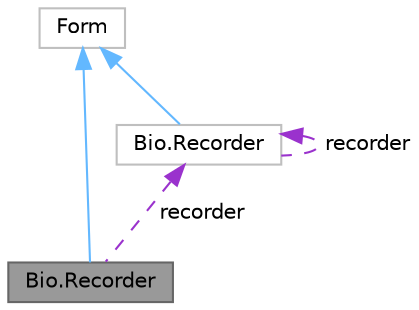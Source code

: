 digraph "Bio.Recorder"
{
 // LATEX_PDF_SIZE
  bgcolor="transparent";
  edge [fontname=Helvetica,fontsize=10,labelfontname=Helvetica,labelfontsize=10];
  node [fontname=Helvetica,fontsize=10,shape=box,height=0.2,width=0.4];
  Node1 [label="Bio.Recorder",height=0.2,width=0.4,color="gray40", fillcolor="grey60", style="filled", fontcolor="black",tooltip=" "];
  Node2 -> Node1 [dir="back",color="steelblue1",style="solid"];
  Node2 [label="Form",height=0.2,width=0.4,color="grey75", fillcolor="white", style="filled",tooltip=" "];
  Node3 -> Node1 [dir="back",color="darkorchid3",style="dashed",label=" recorder" ];
  Node3 [label="Bio.Recorder",height=0.2,width=0.4,color="grey75", fillcolor="white", style="filled",URL="$class_bio_1_1_recorder.html",tooltip=" "];
  Node2 -> Node3 [dir="back",color="steelblue1",style="solid"];
  Node3 -> Node3 [dir="back",color="darkorchid3",style="dashed",label=" recorder" ];
}

